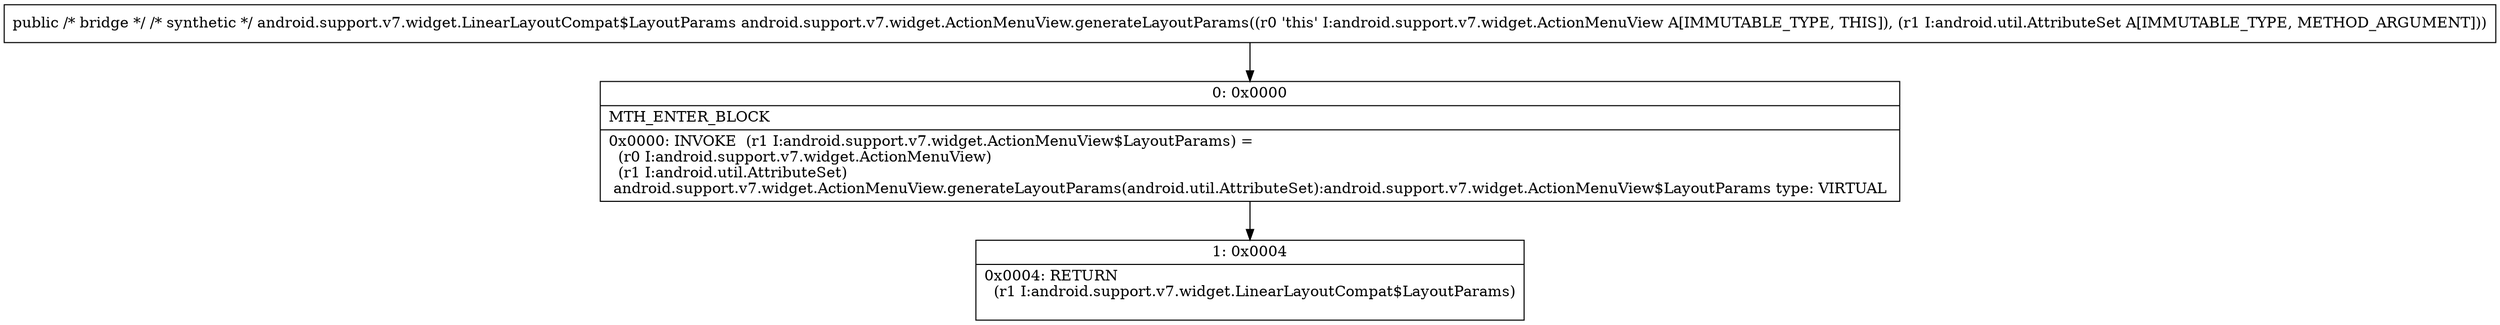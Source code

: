 digraph "CFG forandroid.support.v7.widget.ActionMenuView.generateLayoutParams(Landroid\/util\/AttributeSet;)Landroid\/support\/v7\/widget\/LinearLayoutCompat$LayoutParams;" {
Node_0 [shape=record,label="{0\:\ 0x0000|MTH_ENTER_BLOCK\l|0x0000: INVOKE  (r1 I:android.support.v7.widget.ActionMenuView$LayoutParams) = \l  (r0 I:android.support.v7.widget.ActionMenuView)\l  (r1 I:android.util.AttributeSet)\l android.support.v7.widget.ActionMenuView.generateLayoutParams(android.util.AttributeSet):android.support.v7.widget.ActionMenuView$LayoutParams type: VIRTUAL \l}"];
Node_1 [shape=record,label="{1\:\ 0x0004|0x0004: RETURN  \l  (r1 I:android.support.v7.widget.LinearLayoutCompat$LayoutParams)\l \l}"];
MethodNode[shape=record,label="{public \/* bridge *\/ \/* synthetic *\/ android.support.v7.widget.LinearLayoutCompat$LayoutParams android.support.v7.widget.ActionMenuView.generateLayoutParams((r0 'this' I:android.support.v7.widget.ActionMenuView A[IMMUTABLE_TYPE, THIS]), (r1 I:android.util.AttributeSet A[IMMUTABLE_TYPE, METHOD_ARGUMENT])) }"];
MethodNode -> Node_0;
Node_0 -> Node_1;
}

